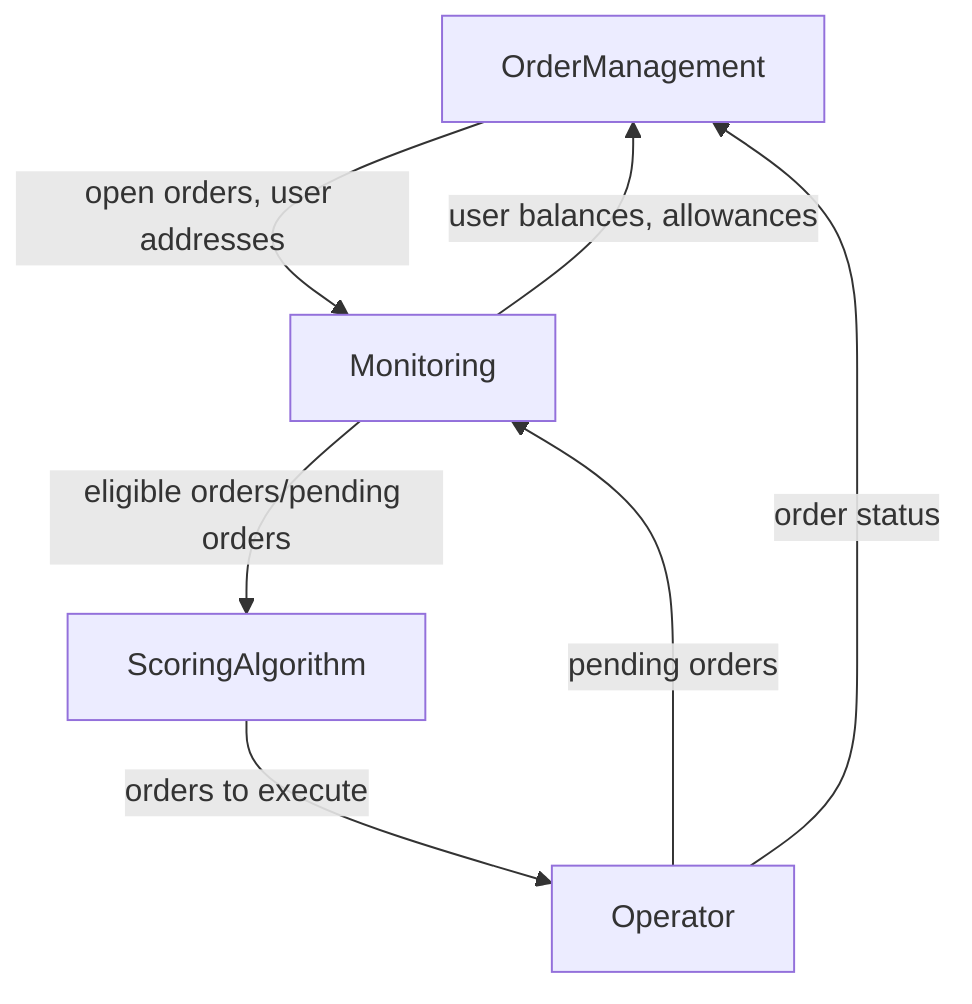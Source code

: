 graph TD
    OrderManagement -->|open orders, user addresses| Monitoring
    Monitoring -->|user balances, allowances| OrderManagement
    Monitoring -->|eligible orders/pending orders| ScoringAlgorithm
    ScoringAlgorithm -->|orders to execute| Operator
    Operator -->|pending orders| Monitoring
    Operator -->|order status| OrderManagement